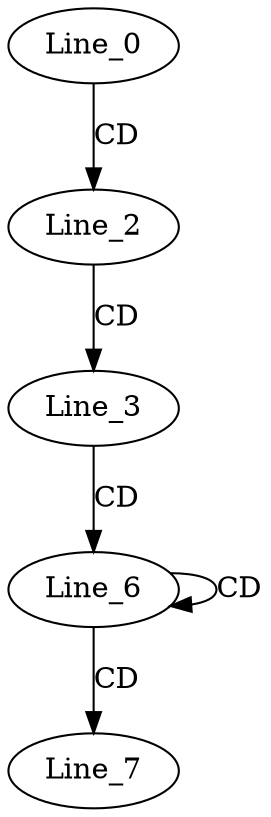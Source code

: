 digraph G {
  Line_0;
  Line_2;
  Line_3;
  Line_6;
  Line_6;
  Line_6;
  Line_7;
  Line_0 -> Line_2 [ label="CD" ];
  Line_2 -> Line_3 [ label="CD" ];
  Line_3 -> Line_6 [ label="CD" ];
  Line_6 -> Line_6 [ label="CD" ];
  Line_6 -> Line_7 [ label="CD" ];
}
